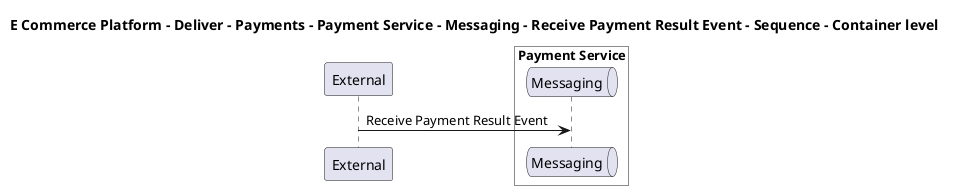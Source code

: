 @startuml

title E Commerce Platform - Deliver - Payments - Payment Service - Messaging - Receive Payment Result Event - Sequence - Container level

participant "External" as C4InterFlow.SoftwareSystems.ExternalSystem

box "Payment Service" #White
    queue "Messaging" as ECommercePlatform.Deliver.Payments.SoftwareSystems.PaymentService.Containers.Messaging
end box


C4InterFlow.SoftwareSystems.ExternalSystem -> ECommercePlatform.Deliver.Payments.SoftwareSystems.PaymentService.Containers.Messaging : Receive Payment Result Event


@enduml

